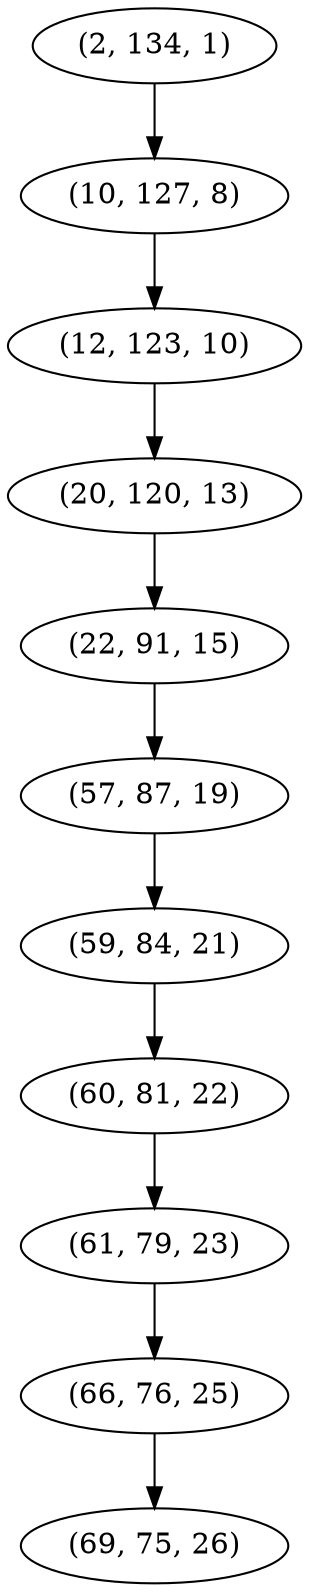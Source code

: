 digraph tree {
    "(2, 134, 1)";
    "(10, 127, 8)";
    "(12, 123, 10)";
    "(20, 120, 13)";
    "(22, 91, 15)";
    "(57, 87, 19)";
    "(59, 84, 21)";
    "(60, 81, 22)";
    "(61, 79, 23)";
    "(66, 76, 25)";
    "(69, 75, 26)";
    "(2, 134, 1)" -> "(10, 127, 8)";
    "(10, 127, 8)" -> "(12, 123, 10)";
    "(12, 123, 10)" -> "(20, 120, 13)";
    "(20, 120, 13)" -> "(22, 91, 15)";
    "(22, 91, 15)" -> "(57, 87, 19)";
    "(57, 87, 19)" -> "(59, 84, 21)";
    "(59, 84, 21)" -> "(60, 81, 22)";
    "(60, 81, 22)" -> "(61, 79, 23)";
    "(61, 79, 23)" -> "(66, 76, 25)";
    "(66, 76, 25)" -> "(69, 75, 26)";
}
